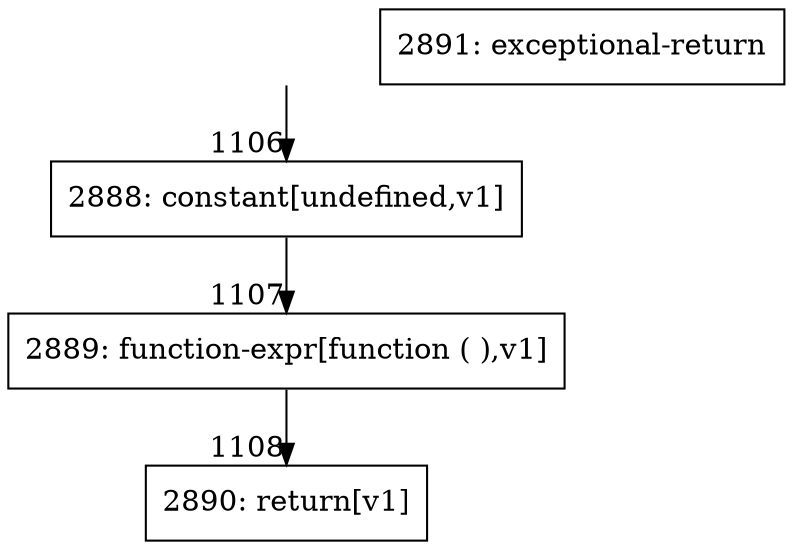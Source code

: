 digraph {
rankdir="TD"
BB_entry93[shape=none,label=""];
BB_entry93 -> BB1106 [tailport=s, headport=n, headlabel="    1106"]
BB1106 [shape=record label="{2888: constant[undefined,v1]}" ] 
BB1106 -> BB1107 [tailport=s, headport=n, headlabel="      1107"]
BB1107 [shape=record label="{2889: function-expr[function ( ),v1]}" ] 
BB1107 -> BB1108 [tailport=s, headport=n, headlabel="      1108"]
BB1108 [shape=record label="{2890: return[v1]}" ] 
BB1109 [shape=record label="{2891: exceptional-return}" ] 
//#$~ 859
}
